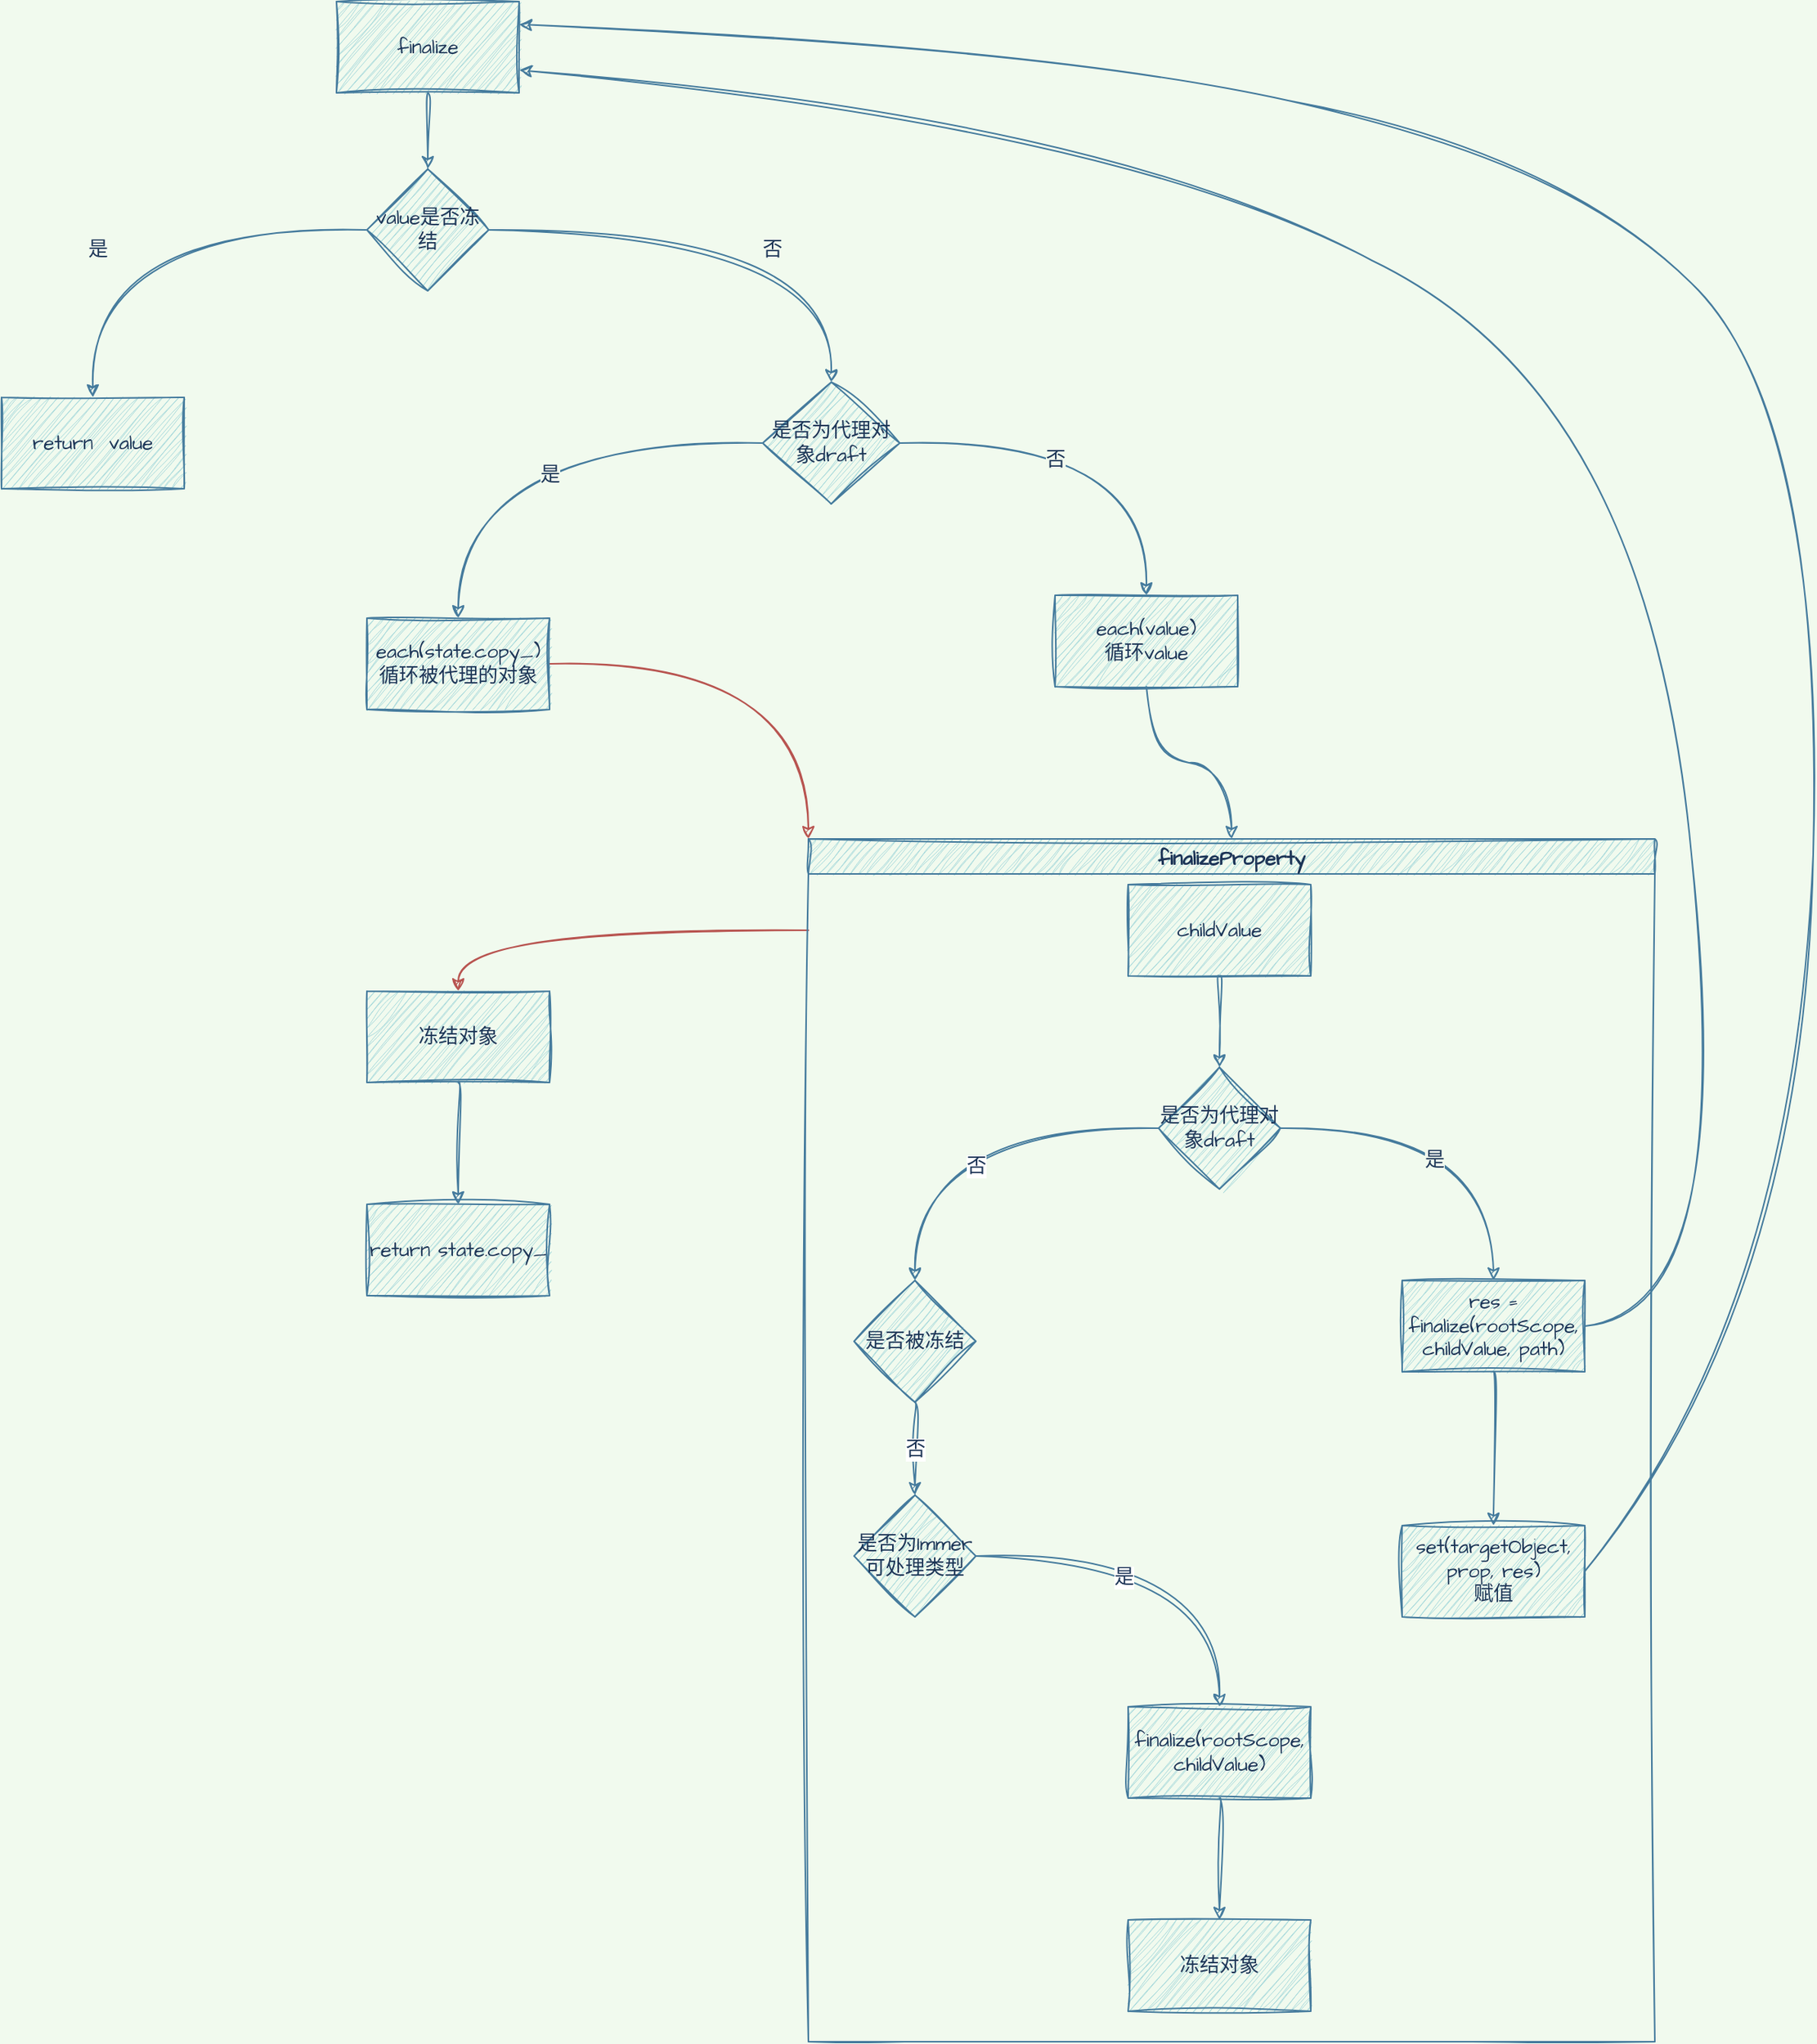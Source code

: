 <mxfile version="20.5.1" type="github">
  <diagram id="tn5BtrbcUPYBZDwmzHtb" name="Page-1">
    <mxGraphModel dx="1261" dy="819" grid="1" gridSize="10" guides="1" tooltips="1" connect="1" arrows="1" fold="1" page="1" pageScale="1" pageWidth="827" pageHeight="1169" background="#F1FAEE" math="0" shadow="0">
      <root>
        <mxCell id="0" />
        <mxCell id="1" parent="0" />
        <mxCell id="A6OqhsEnk8AN7s7ApDAd-72" style="edgeStyle=orthogonalEdgeStyle;curved=1;rounded=0;sketch=1;hachureGap=4;jiggle=2;orthogonalLoop=1;jettySize=auto;html=1;entryX=0.5;entryY=0;entryDx=0;entryDy=0;strokeColor=#457B9D;fontFamily=Architects Daughter;fontSource=https%3A%2F%2Ffonts.googleapis.com%2Fcss%3Ffamily%3DArchitects%2BDaughter;fontSize=13;fontColor=#1D3557;fillColor=#A8DADC;" edge="1" parent="1" source="fo0CFtsgjaufAC1H0Sp7-1" target="fo0CFtsgjaufAC1H0Sp7-3">
          <mxGeometry relative="1" as="geometry" />
        </mxCell>
        <mxCell id="fo0CFtsgjaufAC1H0Sp7-1" value="finalize" style="rounded=0;whiteSpace=wrap;html=1;hachureGap=4;jiggle=2;fontFamily=Architects Daughter;fontSource=https%3A%2F%2Ffonts.googleapis.com%2Fcss%3Ffamily%3DArchitects%2BDaughter;fontSize=13;sketch=1;fillColor=#A8DADC;strokeColor=#457B9D;fontColor=#1D3557;" parent="1" vertex="1">
          <mxGeometry x="320" y="120" width="120" height="60" as="geometry" />
        </mxCell>
        <mxCell id="fo0CFtsgjaufAC1H0Sp7-5" value="" style="edgeStyle=orthogonalEdgeStyle;rounded=0;hachureGap=4;jiggle=2;orthogonalLoop=1;jettySize=auto;html=1;strokeColor=#457B9D;fontFamily=Architects Daughter;fontSource=https%3A%2F%2Ffonts.googleapis.com%2Fcss%3Ffamily%3DArchitects%2BDaughter;fontSize=13;fontColor=#1D3557;fillColor=#A8DADC;sketch=1;labelBackgroundColor=#F1FAEE;entryX=0.5;entryY=0;entryDx=0;entryDy=0;curved=1;" parent="1" source="fo0CFtsgjaufAC1H0Sp7-3" target="fo0CFtsgjaufAC1H0Sp7-12" edge="1">
          <mxGeometry relative="1" as="geometry">
            <mxPoint x="490" y="360" as="targetPoint" />
          </mxGeometry>
        </mxCell>
        <mxCell id="fo0CFtsgjaufAC1H0Sp7-10" value="否" style="edgeLabel;html=1;align=center;verticalAlign=middle;resizable=0;points=[];fontSize=13;fontFamily=Architects Daughter;labelBackgroundColor=#F1FAEE;fontColor=#1D3557;sketch=1;rounded=0;" parent="fo0CFtsgjaufAC1H0Sp7-5" vertex="1" connectable="0">
          <mxGeometry x="0.143" y="-13" relative="1" as="geometry">
            <mxPoint as="offset" />
          </mxGeometry>
        </mxCell>
        <mxCell id="fo0CFtsgjaufAC1H0Sp7-7" value="" style="edgeStyle=orthogonalEdgeStyle;rounded=0;hachureGap=4;jiggle=2;orthogonalLoop=1;jettySize=auto;html=1;strokeColor=#457B9D;fontFamily=Architects Daughter;fontSource=https%3A%2F%2Ffonts.googleapis.com%2Fcss%3Ffamily%3DArchitects%2BDaughter;fontSize=13;fontColor=#1D3557;fillColor=#A8DADC;sketch=1;labelBackgroundColor=#F1FAEE;curved=1;" parent="1" source="fo0CFtsgjaufAC1H0Sp7-3" target="fo0CFtsgjaufAC1H0Sp7-6" edge="1">
          <mxGeometry relative="1" as="geometry" />
        </mxCell>
        <mxCell id="fo0CFtsgjaufAC1H0Sp7-8" value="是" style="edgeLabel;html=1;align=center;verticalAlign=middle;resizable=0;points=[];fontSize=13;fontFamily=Architects Daughter;labelBackgroundColor=#F1FAEE;fontColor=#1D3557;sketch=1;rounded=0;" parent="fo0CFtsgjaufAC1H0Sp7-7" vertex="1" connectable="0">
          <mxGeometry x="0.221" y="13" relative="1" as="geometry">
            <mxPoint as="offset" />
          </mxGeometry>
        </mxCell>
        <mxCell id="fo0CFtsgjaufAC1H0Sp7-3" value="value是否冻结" style="rhombus;whiteSpace=wrap;html=1;hachureGap=4;jiggle=2;strokeColor=#457B9D;fontFamily=Architects Daughter;fontSource=https%3A%2F%2Ffonts.googleapis.com%2Fcss%3Ffamily%3DArchitects%2BDaughter;fontSize=13;fontColor=#1D3557;fillColor=#A8DADC;rounded=0;sketch=1;" parent="1" vertex="1">
          <mxGeometry x="340" y="230" width="80" height="80" as="geometry" />
        </mxCell>
        <mxCell id="fo0CFtsgjaufAC1H0Sp7-6" value="return&amp;nbsp; value" style="whiteSpace=wrap;html=1;fontSize=13;fontFamily=Architects Daughter;fillColor=#A8DADC;strokeColor=#457B9D;fontColor=#1D3557;hachureGap=4;jiggle=2;fontSource=https%3A%2F%2Ffonts.googleapis.com%2Fcss%3Ffamily%3DArchitects%2BDaughter;rounded=0;sketch=1;" parent="1" vertex="1">
          <mxGeometry x="100" y="380" width="120" height="60" as="geometry" />
        </mxCell>
        <mxCell id="fo0CFtsgjaufAC1H0Sp7-15" value="" style="edgeStyle=orthogonalEdgeStyle;rounded=0;sketch=1;hachureGap=4;jiggle=2;orthogonalLoop=1;jettySize=auto;html=1;strokeColor=#457B9D;fontFamily=Architects Daughter;fontSource=https%3A%2F%2Ffonts.googleapis.com%2Fcss%3Ffamily%3DArchitects%2BDaughter;fontSize=13;fontColor=#1D3557;fillColor=#A8DADC;labelBackgroundColor=#F1FAEE;curved=1;" parent="1" source="fo0CFtsgjaufAC1H0Sp7-12" target="fo0CFtsgjaufAC1H0Sp7-14" edge="1">
          <mxGeometry relative="1" as="geometry" />
        </mxCell>
        <mxCell id="A6OqhsEnk8AN7s7ApDAd-1" value="否" style="edgeLabel;html=1;align=center;verticalAlign=middle;resizable=0;points=[];fontSize=13;labelBackgroundColor=#F1FAEE;fontColor=#1D3557;sketch=1;rounded=0;" vertex="1" connectable="0" parent="fo0CFtsgjaufAC1H0Sp7-15">
          <mxGeometry x="0.069" y="-1" relative="1" as="geometry">
            <mxPoint x="-38" y="9" as="offset" />
          </mxGeometry>
        </mxCell>
        <mxCell id="fo0CFtsgjaufAC1H0Sp7-17" value="" style="edgeStyle=orthogonalEdgeStyle;rounded=0;sketch=1;hachureGap=4;jiggle=2;orthogonalLoop=1;jettySize=auto;html=1;strokeColor=#457B9D;fontFamily=Architects Daughter;fontSource=https%3A%2F%2Ffonts.googleapis.com%2Fcss%3Ffamily%3DArchitects%2BDaughter;fontSize=13;fontColor=#1D3557;fillColor=#A8DADC;labelBackgroundColor=#F1FAEE;curved=1;" parent="1" source="fo0CFtsgjaufAC1H0Sp7-12" target="fo0CFtsgjaufAC1H0Sp7-16" edge="1">
          <mxGeometry relative="1" as="geometry" />
        </mxCell>
        <mxCell id="A6OqhsEnk8AN7s7ApDAd-2" value="是" style="edgeLabel;html=1;align=center;verticalAlign=middle;resizable=0;points=[];fontSize=13;labelBackgroundColor=#F1FAEE;fontColor=#1D3557;sketch=1;rounded=0;" vertex="1" connectable="0" parent="fo0CFtsgjaufAC1H0Sp7-17">
          <mxGeometry x="0.092" y="-2" relative="1" as="geometry">
            <mxPoint x="32" y="22" as="offset" />
          </mxGeometry>
        </mxCell>
        <mxCell id="fo0CFtsgjaufAC1H0Sp7-12" value="是否为代理对象draft" style="rhombus;whiteSpace=wrap;html=1;sketch=1;hachureGap=4;jiggle=2;fontFamily=Architects Daughter;fontSource=https%3A%2F%2Ffonts.googleapis.com%2Fcss%3Ffamily%3DArchitects%2BDaughter;fontSize=13;fillColor=#A8DADC;strokeColor=#457B9D;fontColor=#1D3557;rounded=0;" parent="1" vertex="1">
          <mxGeometry x="600" y="370" width="90" height="80" as="geometry" />
        </mxCell>
        <mxCell id="A6OqhsEnk8AN7s7ApDAd-64" style="edgeStyle=orthogonalEdgeStyle;curved=1;rounded=0;sketch=1;hachureGap=4;jiggle=2;orthogonalLoop=1;jettySize=auto;html=1;strokeColor=#457B9D;fontFamily=Architects Daughter;fontSource=https%3A%2F%2Ffonts.googleapis.com%2Fcss%3Ffamily%3DArchitects%2BDaughter;fontSize=13;fontColor=#1D3557;fillColor=#A8DADC;" edge="1" parent="1" source="fo0CFtsgjaufAC1H0Sp7-14" target="A6OqhsEnk8AN7s7ApDAd-45">
          <mxGeometry relative="1" as="geometry" />
        </mxCell>
        <mxCell id="fo0CFtsgjaufAC1H0Sp7-14" value="each(value)&lt;br style=&quot;font-size: 13px;&quot;&gt;循环value" style="whiteSpace=wrap;html=1;fontSize=13;fontFamily=Architects Daughter;fillColor=#A8DADC;strokeColor=#457B9D;fontColor=#1D3557;sketch=1;hachureGap=4;jiggle=2;fontSource=https%3A%2F%2Ffonts.googleapis.com%2Fcss%3Ffamily%3DArchitects%2BDaughter;rounded=0;" parent="1" vertex="1">
          <mxGeometry x="792" y="510" width="120" height="60" as="geometry" />
        </mxCell>
        <mxCell id="A6OqhsEnk8AN7s7ApDAd-31" style="edgeStyle=orthogonalEdgeStyle;curved=1;rounded=0;sketch=1;hachureGap=4;jiggle=2;orthogonalLoop=1;jettySize=auto;html=1;strokeColor=#b85450;fontFamily=Architects Daughter;fontSource=https%3A%2F%2Ffonts.googleapis.com%2Fcss%3Ffamily%3DArchitects%2BDaughter;fontSize=13;fontColor=#1D3557;fillColor=#f8cecc;entryX=0;entryY=0;entryDx=0;entryDy=0;" edge="1" parent="1" source="fo0CFtsgjaufAC1H0Sp7-16" target="A6OqhsEnk8AN7s7ApDAd-45">
          <mxGeometry relative="1" as="geometry" />
        </mxCell>
        <mxCell id="fo0CFtsgjaufAC1H0Sp7-16" value="each(state.copy_)&lt;br&gt;循环被代理的对象" style="whiteSpace=wrap;html=1;fontSize=13;fontFamily=Architects Daughter;fillColor=#A8DADC;strokeColor=#457B9D;fontColor=#1D3557;sketch=1;hachureGap=4;jiggle=2;fontSource=https%3A%2F%2Ffonts.googleapis.com%2Fcss%3Ffamily%3DArchitects%2BDaughter;rounded=0;" parent="1" vertex="1">
          <mxGeometry x="340" y="525" width="120" height="60" as="geometry" />
        </mxCell>
        <mxCell id="A6OqhsEnk8AN7s7ApDAd-36" style="edgeStyle=orthogonalEdgeStyle;curved=1;rounded=0;sketch=1;hachureGap=4;jiggle=2;orthogonalLoop=1;jettySize=auto;html=1;strokeColor=#b85450;fontFamily=Architects Daughter;fontSource=https%3A%2F%2Ffonts.googleapis.com%2Fcss%3Ffamily%3DArchitects%2BDaughter;fontSize=13;fontColor=#1D3557;fillColor=#f8cecc;" edge="1" parent="1" target="A6OqhsEnk8AN7s7ApDAd-35">
          <mxGeometry relative="1" as="geometry">
            <mxPoint x="630" y="730" as="sourcePoint" />
          </mxGeometry>
        </mxCell>
        <mxCell id="A6OqhsEnk8AN7s7ApDAd-38" value="" style="edgeStyle=orthogonalEdgeStyle;curved=1;rounded=0;sketch=1;hachureGap=4;jiggle=2;orthogonalLoop=1;jettySize=auto;html=1;strokeColor=#457B9D;fontFamily=Architects Daughter;fontSource=https%3A%2F%2Ffonts.googleapis.com%2Fcss%3Ffamily%3DArchitects%2BDaughter;fontSize=13;fontColor=#1D3557;fillColor=#A8DADC;" edge="1" parent="1" source="A6OqhsEnk8AN7s7ApDAd-35" target="A6OqhsEnk8AN7s7ApDAd-37">
          <mxGeometry relative="1" as="geometry" />
        </mxCell>
        <mxCell id="A6OqhsEnk8AN7s7ApDAd-35" value="冻结对象" style="whiteSpace=wrap;html=1;fontSize=13;fontFamily=Architects Daughter;fillColor=#A8DADC;strokeColor=#457B9D;fontColor=#1D3557;sketch=1;hachureGap=4;jiggle=2;fontSource=https%3A%2F%2Ffonts.googleapis.com%2Fcss%3Ffamily%3DArchitects%2BDaughter;rounded=0;" vertex="1" parent="1">
          <mxGeometry x="340" y="770" width="120" height="60" as="geometry" />
        </mxCell>
        <mxCell id="A6OqhsEnk8AN7s7ApDAd-37" value="return state.copy_" style="whiteSpace=wrap;html=1;fontSize=13;fontFamily=Architects Daughter;fillColor=#A8DADC;strokeColor=#457B9D;fontColor=#1D3557;sketch=1;hachureGap=4;jiggle=2;fontSource=https%3A%2F%2Ffonts.googleapis.com%2Fcss%3Ffamily%3DArchitects%2BDaughter;rounded=0;" vertex="1" parent="1">
          <mxGeometry x="340" y="910" width="120" height="60" as="geometry" />
        </mxCell>
        <mxCell id="A6OqhsEnk8AN7s7ApDAd-45" value="finalizeProperty" style="swimlane;sketch=1;hachureGap=4;jiggle=2;strokeColor=#457B9D;fontFamily=Architects Daughter;fontSource=https%3A%2F%2Ffonts.googleapis.com%2Fcss%3Ffamily%3DArchitects%2BDaughter;fontSize=13;fontColor=#1D3557;fillColor=#A8DADC;rounded=0;" vertex="1" parent="1">
          <mxGeometry x="630" y="670" width="556" height="790" as="geometry" />
        </mxCell>
        <mxCell id="A6OqhsEnk8AN7s7ApDAd-50" value="&lt;span style=&quot;color: rgb(29, 53, 87); font-size: 13px;&quot;&gt;是否为代理对象draft&lt;/span&gt;" style="rhombus;whiteSpace=wrap;html=1;fontSize=13;fontFamily=Architects Daughter;sketch=1;hachureGap=4;jiggle=2;fontSource=https%3A%2F%2Ffonts.googleapis.com%2Fcss%3Ffamily%3DArchitects%2BDaughter;fillColor=#A8DADC;strokeColor=#457B9D;fontColor=#1D3557;rounded=0;" vertex="1" parent="A6OqhsEnk8AN7s7ApDAd-45">
          <mxGeometry x="230" y="150" width="80" height="80" as="geometry" />
        </mxCell>
        <mxCell id="A6OqhsEnk8AN7s7ApDAd-52" value="res = finalize(rootScope, childValue, path)" style="whiteSpace=wrap;html=1;fontFamily=Architects Daughter;fillColor=#A8DADC;strokeColor=#457B9D;fontColor=#1D3557;sketch=1;hachureGap=4;jiggle=2;fontSource=https%3A%2F%2Ffonts.googleapis.com%2Fcss%3Ffamily%3DArchitects%2BDaughter;fontSize=13;rounded=0;" vertex="1" parent="A6OqhsEnk8AN7s7ApDAd-45">
          <mxGeometry x="390" y="290" width="120" height="60" as="geometry" />
        </mxCell>
        <mxCell id="A6OqhsEnk8AN7s7ApDAd-46" value="" style="edgeStyle=orthogonalEdgeStyle;rounded=0;orthogonalLoop=1;jettySize=auto;html=1;strokeColor=#457B9D;fontColor=#1D3557;fillColor=#A8DADC;sketch=1;labelBackgroundColor=#F1FAEE;fontSize=13;curved=1;" edge="1" parent="A6OqhsEnk8AN7s7ApDAd-45" source="A6OqhsEnk8AN7s7ApDAd-50" target="A6OqhsEnk8AN7s7ApDAd-52">
          <mxGeometry relative="1" as="geometry" />
        </mxCell>
        <mxCell id="A6OqhsEnk8AN7s7ApDAd-47" value="是" style="edgeLabel;html=1;align=center;verticalAlign=middle;resizable=0;points=[];fontColor=#1D3557;sketch=1;labelBackgroundColor=#F1FAEE;fontSize=13;rounded=0;" vertex="1" connectable="0" parent="A6OqhsEnk8AN7s7ApDAd-46">
          <mxGeometry x="-0.033" y="1" relative="1" as="geometry">
            <mxPoint x="-15" y="21" as="offset" />
          </mxGeometry>
        </mxCell>
        <mxCell id="A6OqhsEnk8AN7s7ApDAd-53" value="set(targetObject, prop, res)&lt;br&gt;赋值" style="whiteSpace=wrap;html=1;fontFamily=Architects Daughter;fillColor=#A8DADC;strokeColor=#457B9D;fontColor=#1D3557;sketch=1;hachureGap=4;jiggle=2;fontSource=https%3A%2F%2Ffonts.googleapis.com%2Fcss%3Ffamily%3DArchitects%2BDaughter;fontSize=13;rounded=0;" vertex="1" parent="A6OqhsEnk8AN7s7ApDAd-45">
          <mxGeometry x="390" y="451" width="120" height="60" as="geometry" />
        </mxCell>
        <mxCell id="A6OqhsEnk8AN7s7ApDAd-51" value="" style="edgeStyle=orthogonalEdgeStyle;rounded=0;sketch=1;hachureGap=4;jiggle=2;orthogonalLoop=1;jettySize=auto;html=1;fontFamily=Architects Daughter;fontSource=https%3A%2F%2Ffonts.googleapis.com%2Fcss%3Ffamily%3DArchitects%2BDaughter;fontSize=13;labelBackgroundColor=#F1FAEE;strokeColor=#457B9D;fontColor=#1D3557;curved=1;" edge="1" parent="A6OqhsEnk8AN7s7ApDAd-45" source="A6OqhsEnk8AN7s7ApDAd-52" target="A6OqhsEnk8AN7s7ApDAd-53">
          <mxGeometry relative="1" as="geometry" />
        </mxCell>
        <mxCell id="A6OqhsEnk8AN7s7ApDAd-74" value="否" style="edgeStyle=orthogonalEdgeStyle;curved=1;sketch=1;hachureGap=4;jiggle=2;orthogonalLoop=1;jettySize=auto;html=1;strokeColor=#457B9D;fontFamily=Architects Daughter;fontSource=https%3A%2F%2Ffonts.googleapis.com%2Fcss%3Ffamily%3DArchitects%2BDaughter;fontSize=13;fontColor=#1D3557;fillColor=#A8DADC;" edge="1" parent="A6OqhsEnk8AN7s7ApDAd-45" source="A6OqhsEnk8AN7s7ApDAd-56" target="A6OqhsEnk8AN7s7ApDAd-73">
          <mxGeometry relative="1" as="geometry" />
        </mxCell>
        <mxCell id="A6OqhsEnk8AN7s7ApDAd-56" value="是否被冻结" style="rhombus;whiteSpace=wrap;html=1;sketch=1;hachureGap=4;jiggle=2;strokeColor=#457B9D;fontFamily=Architects Daughter;fontSource=https%3A%2F%2Ffonts.googleapis.com%2Fcss%3Ffamily%3DArchitects%2BDaughter;fontSize=13;fontColor=#1D3557;fillColor=#A8DADC;rounded=0;" vertex="1" parent="A6OqhsEnk8AN7s7ApDAd-45">
          <mxGeometry x="30" y="290" width="80" height="80" as="geometry" />
        </mxCell>
        <mxCell id="A6OqhsEnk8AN7s7ApDAd-48" style="edgeStyle=orthogonalEdgeStyle;curved=1;rounded=0;sketch=1;hachureGap=4;jiggle=2;orthogonalLoop=1;jettySize=auto;html=1;entryX=0.5;entryY=0;entryDx=0;entryDy=0;strokeColor=#457B9D;fontFamily=Architects Daughter;fontSource=https%3A%2F%2Ffonts.googleapis.com%2Fcss%3Ffamily%3DArchitects%2BDaughter;fontSize=13;fontColor=#1D3557;fillColor=#A8DADC;" edge="1" parent="A6OqhsEnk8AN7s7ApDAd-45" source="A6OqhsEnk8AN7s7ApDAd-50" target="A6OqhsEnk8AN7s7ApDAd-56">
          <mxGeometry relative="1" as="geometry" />
        </mxCell>
        <mxCell id="A6OqhsEnk8AN7s7ApDAd-49" value="否" style="edgeLabel;html=1;align=center;verticalAlign=middle;resizable=0;points=[];fontSize=13;fontFamily=Architects Daughter;fontColor=#1D3557;rounded=0;" vertex="1" connectable="0" parent="A6OqhsEnk8AN7s7ApDAd-48">
          <mxGeometry x="0.149" y="19" relative="1" as="geometry">
            <mxPoint x="29" y="6" as="offset" />
          </mxGeometry>
        </mxCell>
        <mxCell id="A6OqhsEnk8AN7s7ApDAd-57" value="冻结对象" style="whiteSpace=wrap;html=1;fontSize=13;fontFamily=Architects Daughter;fillColor=#A8DADC;strokeColor=#457B9D;fontColor=#1D3557;sketch=1;hachureGap=4;jiggle=2;fontSource=https%3A%2F%2Ffonts.googleapis.com%2Fcss%3Ffamily%3DArchitects%2BDaughter;rounded=0;" vertex="1" parent="A6OqhsEnk8AN7s7ApDAd-45">
          <mxGeometry x="210" y="710" width="120" height="60" as="geometry" />
        </mxCell>
        <mxCell id="A6OqhsEnk8AN7s7ApDAd-58" style="edgeStyle=orthogonalEdgeStyle;curved=1;rounded=0;sketch=1;hachureGap=4;jiggle=2;orthogonalLoop=1;jettySize=auto;html=1;entryX=0.5;entryY=0;entryDx=0;entryDy=0;strokeColor=#457B9D;fontFamily=Architects Daughter;fontSource=https%3A%2F%2Ffonts.googleapis.com%2Fcss%3Ffamily%3DArchitects%2BDaughter;fontSize=13;fontColor=#1D3557;fillColor=#A8DADC;" edge="1" parent="A6OqhsEnk8AN7s7ApDAd-45" source="A6OqhsEnk8AN7s7ApDAd-59" target="A6OqhsEnk8AN7s7ApDAd-57">
          <mxGeometry relative="1" as="geometry" />
        </mxCell>
        <mxCell id="A6OqhsEnk8AN7s7ApDAd-59" value="finalize(rootScope, childValue)" style="whiteSpace=wrap;html=1;fontSize=13;fontFamily=Architects Daughter;fillColor=#A8DADC;strokeColor=#457B9D;fontColor=#1D3557;sketch=1;hachureGap=4;jiggle=2;fontSource=https%3A%2F%2Ffonts.googleapis.com%2Fcss%3Ffamily%3DArchitects%2BDaughter;rounded=0;" vertex="1" parent="A6OqhsEnk8AN7s7ApDAd-45">
          <mxGeometry x="210" y="570" width="120" height="60" as="geometry" />
        </mxCell>
        <mxCell id="A6OqhsEnk8AN7s7ApDAd-63" style="edgeStyle=orthogonalEdgeStyle;curved=1;rounded=0;sketch=1;hachureGap=4;jiggle=2;orthogonalLoop=1;jettySize=auto;html=1;strokeColor=#457B9D;fontFamily=Architects Daughter;fontSource=https%3A%2F%2Ffonts.googleapis.com%2Fcss%3Ffamily%3DArchitects%2BDaughter;fontSize=13;fontColor=#1D3557;fillColor=#A8DADC;" edge="1" parent="A6OqhsEnk8AN7s7ApDAd-45" source="A6OqhsEnk8AN7s7ApDAd-61" target="A6OqhsEnk8AN7s7ApDAd-50">
          <mxGeometry relative="1" as="geometry" />
        </mxCell>
        <mxCell id="A6OqhsEnk8AN7s7ApDAd-61" value="childValue" style="whiteSpace=wrap;html=1;fontSize=13;fontFamily=Architects Daughter;fillColor=#A8DADC;strokeColor=#457B9D;fontColor=#1D3557;sketch=1;hachureGap=4;jiggle=2;fontSource=https%3A%2F%2Ffonts.googleapis.com%2Fcss%3Ffamily%3DArchitects%2BDaughter;rounded=0;" vertex="1" parent="A6OqhsEnk8AN7s7ApDAd-45">
          <mxGeometry x="210" y="30" width="120" height="60" as="geometry" />
        </mxCell>
        <mxCell id="A6OqhsEnk8AN7s7ApDAd-75" style="edgeStyle=orthogonalEdgeStyle;curved=1;sketch=1;hachureGap=4;jiggle=2;orthogonalLoop=1;jettySize=auto;html=1;strokeColor=#457B9D;fontFamily=Architects Daughter;fontSource=https%3A%2F%2Ffonts.googleapis.com%2Fcss%3Ffamily%3DArchitects%2BDaughter;fontSize=13;fontColor=#1D3557;fillColor=#A8DADC;" edge="1" parent="A6OqhsEnk8AN7s7ApDAd-45" source="A6OqhsEnk8AN7s7ApDAd-73" target="A6OqhsEnk8AN7s7ApDAd-59">
          <mxGeometry relative="1" as="geometry" />
        </mxCell>
        <mxCell id="A6OqhsEnk8AN7s7ApDAd-76" value="是" style="edgeLabel;html=1;align=center;verticalAlign=middle;resizable=0;points=[];fontSize=13;fontFamily=Architects Daughter;fontColor=#1D3557;" vertex="1" connectable="0" parent="A6OqhsEnk8AN7s7ApDAd-75">
          <mxGeometry x="-0.256" y="-14" relative="1" as="geometry">
            <mxPoint as="offset" />
          </mxGeometry>
        </mxCell>
        <mxCell id="A6OqhsEnk8AN7s7ApDAd-73" value="是否为Immer可处理类型" style="rhombus;whiteSpace=wrap;html=1;sketch=1;hachureGap=4;jiggle=2;strokeColor=#457B9D;fontFamily=Architects Daughter;fontSource=https%3A%2F%2Ffonts.googleapis.com%2Fcss%3Ffamily%3DArchitects%2BDaughter;fontSize=13;fontColor=#1D3557;fillColor=#A8DADC;rounded=0;" vertex="1" parent="A6OqhsEnk8AN7s7ApDAd-45">
          <mxGeometry x="30" y="431" width="80" height="80" as="geometry" />
        </mxCell>
        <mxCell id="A6OqhsEnk8AN7s7ApDAd-60" value="&lt;div style=&quot;background-color: rgb(30, 30, 30); line-height: 18px; font-size: 12px; font-family: Menlo, Monaco, &amp;quot;Courier New&amp;quot;, monospace; color: rgb(212, 212, 212);&quot;&gt;&lt;br&gt;&lt;/div&gt;" style="text;html=1;align=center;verticalAlign=middle;resizable=0;points=[];autosize=1;strokeColor=none;fillColor=none;fontSize=13;fontFamily=Architects Daughter;fontColor=#1D3557;sketch=1;hachureGap=4;jiggle=2;fontSource=https%3A%2F%2Ffonts.googleapis.com%2Fcss%3Ffamily%3DArchitects%2BDaughter;rounded=0;" vertex="1" parent="1">
          <mxGeometry x="310" y="1215" width="20" height="30" as="geometry" />
        </mxCell>
        <mxCell id="A6OqhsEnk8AN7s7ApDAd-68" value="" style="endArrow=classic;html=1;rounded=0;sketch=1;hachureGap=4;jiggle=2;strokeColor=#457B9D;fontFamily=Architects Daughter;fontSource=https%3A%2F%2Ffonts.googleapis.com%2Fcss%3Ffamily%3DArchitects%2BDaughter;fontSize=13;fontColor=#1D3557;fillColor=#A8DADC;curved=1;entryX=1;entryY=0.75;entryDx=0;entryDy=0;exitX=1;exitY=0.5;exitDx=0;exitDy=0;" edge="1" parent="1" source="A6OqhsEnk8AN7s7ApDAd-52" target="fo0CFtsgjaufAC1H0Sp7-1">
          <mxGeometry width="50" height="50" relative="1" as="geometry">
            <mxPoint x="830" y="360" as="sourcePoint" />
            <mxPoint x="530" y="190" as="targetPoint" />
            <Array as="points">
              <mxPoint x="1240" y="980" />
              <mxPoint x="1180" y="380" />
              <mxPoint x="820" y="200" />
            </Array>
          </mxGeometry>
        </mxCell>
        <mxCell id="A6OqhsEnk8AN7s7ApDAd-70" value="" style="endArrow=classic;html=1;rounded=0;sketch=1;hachureGap=4;jiggle=2;strokeColor=#457B9D;fontFamily=Architects Daughter;fontSource=https%3A%2F%2Ffonts.googleapis.com%2Fcss%3Ffamily%3DArchitects%2BDaughter;fontSize=13;fontColor=#1D3557;fillColor=#A8DADC;curved=1;entryX=1;entryY=0.25;entryDx=0;entryDy=0;exitX=1;exitY=0.5;exitDx=0;exitDy=0;" edge="1" parent="1" source="A6OqhsEnk8AN7s7ApDAd-53" target="fo0CFtsgjaufAC1H0Sp7-1">
          <mxGeometry width="50" height="50" relative="1" as="geometry">
            <mxPoint x="1280" y="470" as="sourcePoint" />
            <mxPoint x="1330" y="420" as="targetPoint" />
            <Array as="points">
              <mxPoint x="1280" y="970" />
              <mxPoint x="1300" y="390" />
              <mxPoint x="1120" y="220" />
              <mxPoint x="770" y="150" />
            </Array>
          </mxGeometry>
        </mxCell>
      </root>
    </mxGraphModel>
  </diagram>
</mxfile>
